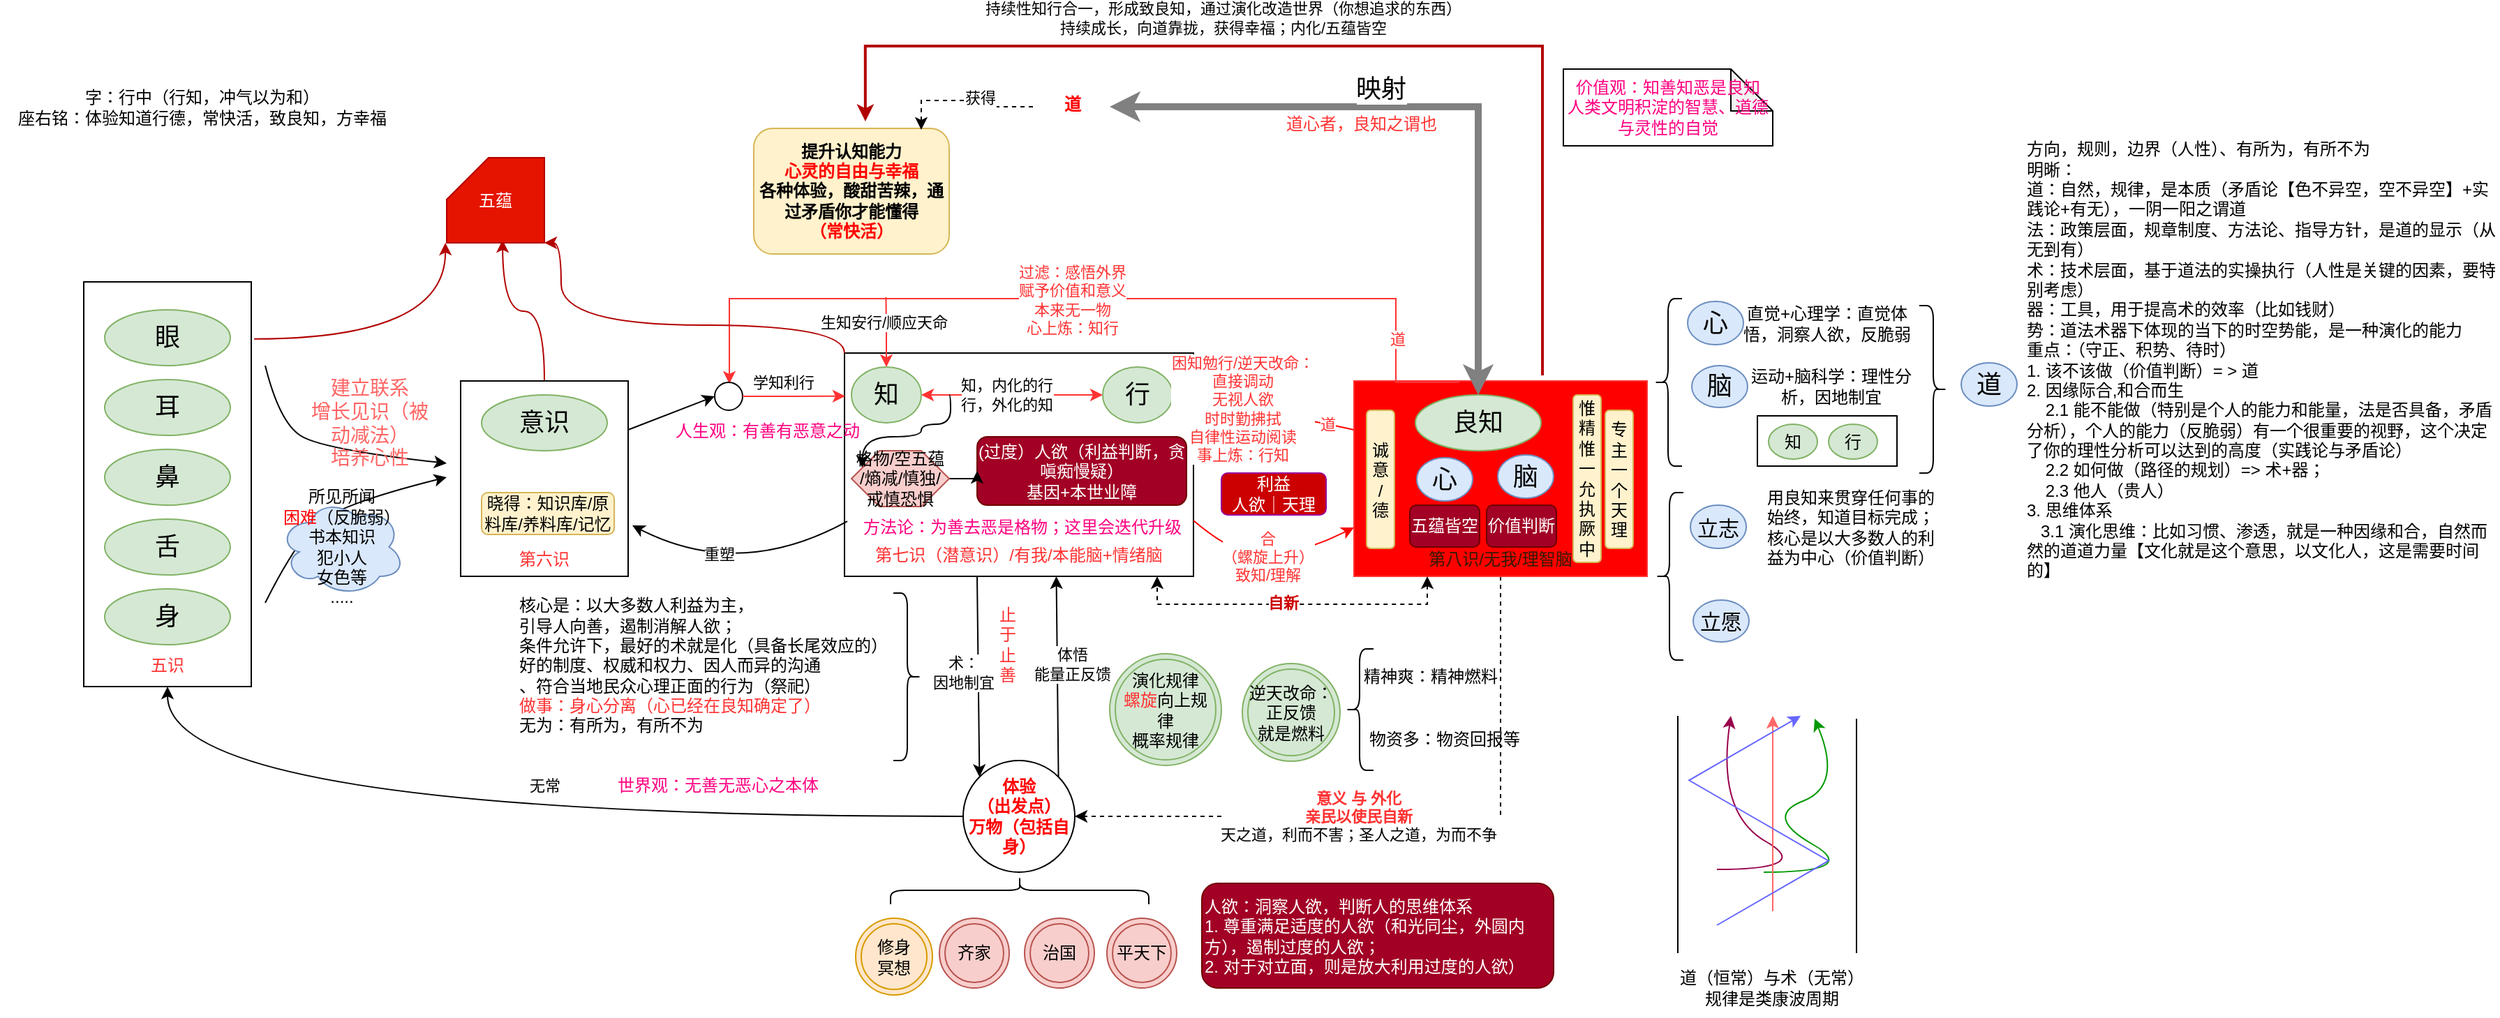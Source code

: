 <mxfile version="24.2.2" type="github" pages="2">
  <diagram name="良知" id="R6jlcNsXZqe95VVID5qR">
    <mxGraphModel dx="849" dy="1858" grid="1" gridSize="10" guides="1" tooltips="1" connect="1" arrows="1" fold="1" page="1" pageScale="1" pageWidth="827" pageHeight="1169" math="0" shadow="0">
      <root>
        <mxCell id="rlW48G9oCbKYzvNIchC9-0" />
        <mxCell id="rlW48G9oCbKYzvNIchC9-1" parent="rlW48G9oCbKYzvNIchC9-0" />
        <mxCell id="rlW48G9oCbKYzvNIchC9-2" value="&lt;font color=&quot;#ff3333&quot;&gt;&lt;br&gt;&lt;br&gt;&lt;br&gt;&lt;br&gt;&lt;br&gt;&lt;br&gt;&lt;br&gt;&lt;br&gt;&lt;br&gt;&lt;br&gt;&lt;br&gt;&lt;br&gt;&lt;br&gt;&lt;br&gt;&lt;br&gt;&lt;br&gt;&lt;br&gt;&lt;br&gt;五识&lt;/font&gt;" style="rounded=0;whiteSpace=wrap;html=1;" parent="rlW48G9oCbKYzvNIchC9-1" vertex="1">
          <mxGeometry x="120" y="159" width="120" height="290" as="geometry" />
        </mxCell>
        <mxCell id="rlW48G9oCbKYzvNIchC9-3" value="&lt;font style=&quot;font-size: 18px;&quot;&gt;眼&lt;/font&gt;" style="ellipse;whiteSpace=wrap;html=1;fillColor=#d5e8d4;strokeColor=#82b366;" parent="rlW48G9oCbKYzvNIchC9-1" vertex="1">
          <mxGeometry x="135" y="179" width="90" height="40" as="geometry" />
        </mxCell>
        <mxCell id="rlW48G9oCbKYzvNIchC9-4" value="&lt;span style=&quot;font-size: 18px;&quot;&gt;耳&lt;/span&gt;" style="ellipse;whiteSpace=wrap;html=1;fillColor=#d5e8d4;strokeColor=#82b366;" parent="rlW48G9oCbKYzvNIchC9-1" vertex="1">
          <mxGeometry x="135" y="229" width="90" height="40" as="geometry" />
        </mxCell>
        <mxCell id="rlW48G9oCbKYzvNIchC9-5" value="&lt;font style=&quot;font-size: 18px;&quot;&gt;鼻&lt;/font&gt;" style="ellipse;whiteSpace=wrap;html=1;fillColor=#d5e8d4;strokeColor=#82b366;" parent="rlW48G9oCbKYzvNIchC9-1" vertex="1">
          <mxGeometry x="135" y="279" width="90" height="40" as="geometry" />
        </mxCell>
        <mxCell id="rlW48G9oCbKYzvNIchC9-6" value="&lt;font style=&quot;font-size: 18px;&quot;&gt;舌&lt;/font&gt;" style="ellipse;whiteSpace=wrap;html=1;fillColor=#d5e8d4;strokeColor=#82b366;" parent="rlW48G9oCbKYzvNIchC9-1" vertex="1">
          <mxGeometry x="135" y="329" width="90" height="40" as="geometry" />
        </mxCell>
        <mxCell id="rlW48G9oCbKYzvNIchC9-7" value="&lt;font style=&quot;font-size: 18px;&quot;&gt;身&lt;/font&gt;" style="ellipse;whiteSpace=wrap;html=1;fillColor=#d5e8d4;strokeColor=#82b366;" parent="rlW48G9oCbKYzvNIchC9-1" vertex="1">
          <mxGeometry x="135" y="379" width="90" height="40" as="geometry" />
        </mxCell>
        <mxCell id="KJWXuxT3w3D5Mta4TJBv-11" style="rounded=0;orthogonalLoop=1;jettySize=auto;html=1;exitX=1;exitY=0.25;exitDx=0;exitDy=0;entryX=0;entryY=0.5;entryDx=0;entryDy=0;" parent="rlW48G9oCbKYzvNIchC9-1" source="rlW48G9oCbKYzvNIchC9-8" target="KJWXuxT3w3D5Mta4TJBv-8" edge="1">
          <mxGeometry relative="1" as="geometry" />
        </mxCell>
        <mxCell id="N3eRVqUCFZVXg0NM8PEO-10" style="edgeStyle=orthogonalEdgeStyle;rounded=0;orthogonalLoop=1;jettySize=auto;html=1;exitX=0.5;exitY=0;exitDx=0;exitDy=0;entryX=0;entryY=0.5;entryDx=0;entryDy=0;fillColor=#e51400;strokeColor=#B20000;curved=1;" parent="rlW48G9oCbKYzvNIchC9-1" source="rlW48G9oCbKYzvNIchC9-8" edge="1">
          <mxGeometry relative="1" as="geometry">
            <mxPoint x="420" y="129" as="targetPoint" />
          </mxGeometry>
        </mxCell>
        <mxCell id="rlW48G9oCbKYzvNIchC9-8" value="&lt;br&gt;&lt;br&gt;&lt;br&gt;&lt;br&gt;&lt;br&gt;&lt;br&gt;&lt;br&gt;&lt;br&gt;&lt;font color=&quot;#ff3333&quot;&gt;第六识&lt;/font&gt;" style="rounded=0;whiteSpace=wrap;html=1;" parent="rlW48G9oCbKYzvNIchC9-1" vertex="1">
          <mxGeometry x="390" y="230" width="120" height="140" as="geometry" />
        </mxCell>
        <mxCell id="rlW48G9oCbKYzvNIchC9-9" value="&lt;font style=&quot;font-size: 18px;&quot;&gt;意识&lt;/font&gt;" style="ellipse;whiteSpace=wrap;html=1;fillColor=#d5e8d4;strokeColor=#82b366;" parent="rlW48G9oCbKYzvNIchC9-1" vertex="1">
          <mxGeometry x="405" y="240" width="90" height="40" as="geometry" />
        </mxCell>
        <mxCell id="rlW48G9oCbKYzvNIchC9-10" value="" style="curved=1;endArrow=classic;html=1;rounded=0;" parent="rlW48G9oCbKYzvNIchC9-1" edge="1">
          <mxGeometry width="50" height="50" relative="1" as="geometry">
            <mxPoint x="250" y="219" as="sourcePoint" />
            <mxPoint x="380" y="289" as="targetPoint" />
            <Array as="points">
              <mxPoint x="260" y="259" />
              <mxPoint x="290" y="279" />
            </Array>
          </mxGeometry>
        </mxCell>
        <mxCell id="rlW48G9oCbKYzvNIchC9-11" value="" style="curved=1;endArrow=classic;html=1;rounded=0;" parent="rlW48G9oCbKYzvNIchC9-1" edge="1">
          <mxGeometry width="50" height="50" relative="1" as="geometry">
            <mxPoint x="250" y="389" as="sourcePoint" />
            <mxPoint x="380" y="299" as="targetPoint" />
            <Array as="points">
              <mxPoint x="270" y="349" />
              <mxPoint x="300" y="319" />
            </Array>
          </mxGeometry>
        </mxCell>
        <mxCell id="KJWXuxT3w3D5Mta4TJBv-6" style="rounded=0;orthogonalLoop=1;jettySize=auto;html=1;entryX=0;entryY=0;entryDx=0;entryDy=0;" parent="rlW48G9oCbKYzvNIchC9-1" target="KJWXuxT3w3D5Mta4TJBv-2" edge="1">
          <mxGeometry relative="1" as="geometry">
            <mxPoint x="760" y="370" as="sourcePoint" />
          </mxGeometry>
        </mxCell>
        <mxCell id="UOFzbdPcFjYuejqiO3a8-10" value="术：&lt;br&gt;因地制宜" style="edgeLabel;html=1;align=center;verticalAlign=middle;resizable=0;points=[];" parent="KJWXuxT3w3D5Mta4TJBv-6" vertex="1" connectable="0">
          <mxGeometry x="0.351" relative="1" as="geometry">
            <mxPoint x="-11" y="-28" as="offset" />
          </mxGeometry>
        </mxCell>
        <mxCell id="rlW48G9oCbKYzvNIchC9-13" value="&lt;br&gt;&lt;br&gt;&lt;br&gt;&lt;br&gt;&lt;br&gt;&lt;br&gt;&lt;br&gt;&lt;br&gt;&lt;br&gt;&lt;font color=&quot;#ff3333&quot;&gt;第七识（潜意识）/有我/本能脑+情绪脑&lt;/font&gt;" style="rounded=0;whiteSpace=wrap;html=1;" parent="rlW48G9oCbKYzvNIchC9-1" vertex="1">
          <mxGeometry x="665" y="210" width="250" height="160" as="geometry" />
        </mxCell>
        <mxCell id="pElc_GBahKU2lHsQ8S-i-7" value="" style="edgeStyle=orthogonalEdgeStyle;rounded=0;orthogonalLoop=1;jettySize=auto;html=1;startArrow=classic;startFill=1;strokeColor=#FF3333;" parent="rlW48G9oCbKYzvNIchC9-1" source="rlW48G9oCbKYzvNIchC9-14" target="rlW48G9oCbKYzvNIchC9-15" edge="1">
          <mxGeometry relative="1" as="geometry" />
        </mxCell>
        <mxCell id="zilvp4eejZwOfjrLu5M5-2" value="知，内化的行&lt;br&gt;行，外化的知" style="edgeLabel;html=1;align=center;verticalAlign=middle;resizable=0;points=[];" parent="pElc_GBahKU2lHsQ8S-i-7" vertex="1" connectable="0">
          <mxGeometry x="-0.135" y="1" relative="1" as="geometry">
            <mxPoint x="5" y="1" as="offset" />
          </mxGeometry>
        </mxCell>
        <mxCell id="UOFzbdPcFjYuejqiO3a8-37" style="edgeStyle=orthogonalEdgeStyle;rounded=0;orthogonalLoop=1;jettySize=auto;html=1;entryX=0;entryY=0.25;entryDx=0;entryDy=0;curved=1;" parent="rlW48G9oCbKYzvNIchC9-1" target="UOFzbdPcFjYuejqiO3a8-34" edge="1">
          <mxGeometry relative="1" as="geometry">
            <mxPoint x="740" y="240" as="sourcePoint" />
            <Array as="points">
              <mxPoint x="741" y="240" />
              <mxPoint x="741" y="261" />
              <mxPoint x="720" y="261" />
              <mxPoint x="720" y="270" />
              <mxPoint x="678" y="270" />
            </Array>
          </mxGeometry>
        </mxCell>
        <mxCell id="ormU5pgDfL7NNsPqfJVq-4" style="edgeStyle=orthogonalEdgeStyle;rounded=0;orthogonalLoop=1;jettySize=auto;html=1;exitX=0.5;exitY=0;exitDx=0;exitDy=0;startArrow=classic;startFill=1;endArrow=none;endFill=0;strokeColor=#FF3333;" parent="rlW48G9oCbKYzvNIchC9-1" source="rlW48G9oCbKYzvNIchC9-14" edge="1">
          <mxGeometry relative="1" as="geometry">
            <mxPoint x="694.714" y="170" as="targetPoint" />
          </mxGeometry>
        </mxCell>
        <mxCell id="ormU5pgDfL7NNsPqfJVq-5" value="生知安行/顺应天命" style="edgeLabel;html=1;align=center;verticalAlign=middle;resizable=0;points=[];" parent="ormU5pgDfL7NNsPqfJVq-4" vertex="1" connectable="0">
          <mxGeometry x="0.27" y="2" relative="1" as="geometry">
            <mxPoint as="offset" />
          </mxGeometry>
        </mxCell>
        <mxCell id="rlW48G9oCbKYzvNIchC9-14" value="&lt;span style=&quot;font-size: 18px;&quot;&gt;知&lt;/span&gt;" style="ellipse;whiteSpace=wrap;html=1;fillColor=#d5e8d4;strokeColor=#82b366;" parent="rlW48G9oCbKYzvNIchC9-1" vertex="1">
          <mxGeometry x="670" y="220" width="50" height="40" as="geometry" />
        </mxCell>
        <mxCell id="rlW48G9oCbKYzvNIchC9-15" value="&lt;span style=&quot;font-size: 18px;&quot;&gt;行&lt;/span&gt;" style="ellipse;whiteSpace=wrap;html=1;fillColor=#d5e8d4;strokeColor=#82b366;" parent="rlW48G9oCbKYzvNIchC9-1" vertex="1">
          <mxGeometry x="850" y="220" width="50" height="40" as="geometry" />
        </mxCell>
        <mxCell id="rlW48G9oCbKYzvNIchC9-16" value="晓得：知识库/原料库/养料库/记忆" style="rounded=1;whiteSpace=wrap;html=1;fillColor=#fff2cc;strokeColor=#d6b656;" parent="rlW48G9oCbKYzvNIchC9-1" vertex="1">
          <mxGeometry x="405" y="310" width="95" height="30" as="geometry" />
        </mxCell>
        <mxCell id="rlW48G9oCbKYzvNIchC9-19" value="" style="curved=1;endArrow=none;html=1;rounded=0;exitX=1.025;exitY=0.575;exitDx=0;exitDy=0;entryX=-0.012;entryY=0.554;entryDx=0;entryDy=0;entryPerimeter=0;exitPerimeter=0;endFill=0;startArrow=classic;startFill=1;" parent="rlW48G9oCbKYzvNIchC9-1" edge="1">
          <mxGeometry width="50" height="50" relative="1" as="geometry">
            <mxPoint x="513" y="333.5" as="sourcePoint" />
            <mxPoint x="667" y="330.56" as="targetPoint" />
            <Array as="points">
              <mxPoint x="590" y="373" />
            </Array>
          </mxGeometry>
        </mxCell>
        <mxCell id="UOFzbdPcFjYuejqiO3a8-0" value="重塑" style="edgeLabel;html=1;align=center;verticalAlign=middle;resizable=0;points=[];" parent="rlW48G9oCbKYzvNIchC9-19" vertex="1" connectable="0">
          <mxGeometry x="-0.258" y="10" relative="1" as="geometry">
            <mxPoint as="offset" />
          </mxGeometry>
        </mxCell>
        <mxCell id="UOFzbdPcFjYuejqiO3a8-4" style="edgeStyle=orthogonalEdgeStyle;rounded=0;orthogonalLoop=1;jettySize=auto;html=1;exitX=0.5;exitY=1;exitDx=0;exitDy=0;entryX=1;entryY=0.5;entryDx=0;entryDy=0;dashed=1;" parent="rlW48G9oCbKYzvNIchC9-1" source="rlW48G9oCbKYzvNIchC9-22" target="KJWXuxT3w3D5Mta4TJBv-2" edge="1">
          <mxGeometry relative="1" as="geometry" />
        </mxCell>
        <mxCell id="UOFzbdPcFjYuejqiO3a8-5" value="&lt;b&gt;&lt;font color=&quot;#ff3333&quot;&gt;意义 与 外化&lt;br&gt;亲民以使民自新&lt;br&gt;&lt;/font&gt;&lt;/b&gt;天之道，利而不害；圣人之道，为而不争&lt;b&gt;&lt;font color=&quot;#ff3333&quot;&gt;&lt;br&gt;&lt;/font&gt;&lt;/b&gt;" style="edgeLabel;html=1;align=center;verticalAlign=middle;resizable=0;points=[];" parent="UOFzbdPcFjYuejqiO3a8-4" vertex="1" connectable="0">
          <mxGeometry x="0.151" relative="1" as="geometry">
            <mxPoint as="offset" />
          </mxGeometry>
        </mxCell>
        <mxCell id="rlW48G9oCbKYzvNIchC9-22" value="&lt;font color=&quot;#331a00&quot;&gt;&lt;br&gt;&lt;br&gt;&lt;br&gt;&lt;br&gt;&lt;br&gt;&lt;br&gt;&lt;br&gt;&lt;br&gt;第八识/无我/理智脑&lt;/font&gt;" style="rounded=0;whiteSpace=wrap;html=1;strokeColor=#FF3333;fillColor=#FF0000;" parent="rlW48G9oCbKYzvNIchC9-1" vertex="1">
          <mxGeometry x="1030" y="230" width="210" height="140" as="geometry" />
        </mxCell>
        <mxCell id="pElc_GBahKU2lHsQ8S-i-1" style="edgeStyle=orthogonalEdgeStyle;rounded=0;orthogonalLoop=1;jettySize=auto;html=1;strokeColor=#FF3333;entryX=0.5;entryY=0;entryDx=0;entryDy=0;" parent="rlW48G9oCbKYzvNIchC9-1" edge="1">
          <mxGeometry relative="1" as="geometry">
            <mxPoint x="582.5" y="232" as="targetPoint" />
            <Array as="points">
              <mxPoint x="1060" y="231" />
              <mxPoint x="1060" y="171" />
              <mxPoint x="583" y="171" />
            </Array>
            <mxPoint x="1105.5" y="231" as="sourcePoint" />
          </mxGeometry>
        </mxCell>
        <mxCell id="pElc_GBahKU2lHsQ8S-i-2" value="&lt;font color=&quot;#ff3333&quot;&gt;过滤：感悟外界&lt;br&gt;赋予价值和意义&lt;br&gt;本来无一物&lt;br&gt;心上炼：知行&lt;br&gt;&lt;/font&gt;" style="edgeLabel;html=1;align=center;verticalAlign=middle;resizable=0;points=[];" parent="pElc_GBahKU2lHsQ8S-i-1" vertex="1" connectable="0">
          <mxGeometry x="0.049" y="1" relative="1" as="geometry">
            <mxPoint as="offset" />
          </mxGeometry>
        </mxCell>
        <mxCell id="UOFzbdPcFjYuejqiO3a8-28" value="&lt;font color=&quot;#ff3333&quot;&gt;道&lt;/font&gt;" style="edgeLabel;html=1;align=center;verticalAlign=middle;resizable=0;points=[];" parent="pElc_GBahKU2lHsQ8S-i-1" vertex="1" connectable="0">
          <mxGeometry x="-0.825" y="-1" relative="1" as="geometry">
            <mxPoint y="-20" as="offset" />
          </mxGeometry>
        </mxCell>
        <mxCell id="ormU5pgDfL7NNsPqfJVq-3" value="学知利行" style="edgeLabel;html=1;align=center;verticalAlign=middle;resizable=0;points=[];" parent="pElc_GBahKU2lHsQ8S-i-1" vertex="1" connectable="0">
          <mxGeometry x="0.889" y="1" relative="1" as="geometry">
            <mxPoint x="37" y="34" as="offset" />
          </mxGeometry>
        </mxCell>
        <mxCell id="rlW48G9oCbKYzvNIchC9-23" value="&lt;font style=&quot;font-size: 18px;&quot;&gt;良知&lt;br&gt;&lt;/font&gt;" style="ellipse;whiteSpace=wrap;html=1;fillColor=#d5e8d4;strokeColor=#82b366;" parent="rlW48G9oCbKYzvNIchC9-1" vertex="1">
          <mxGeometry x="1074" y="240" width="90" height="40" as="geometry" />
        </mxCell>
        <mxCell id="rlW48G9oCbKYzvNIchC9-24" value="&lt;font style=&quot;font-size: 18px;&quot;&gt;心&lt;/font&gt;" style="ellipse;whiteSpace=wrap;html=1;fillColor=#dae8fc;strokeColor=#6c8ebf;" parent="rlW48G9oCbKYzvNIchC9-1" vertex="1">
          <mxGeometry x="1075" y="285" width="40" height="31" as="geometry" />
        </mxCell>
        <mxCell id="rlW48G9oCbKYzvNIchC9-25" value="&lt;font style=&quot;font-size: 18px;&quot;&gt;脑&lt;/font&gt;" style="ellipse;whiteSpace=wrap;html=1;fillColor=#dae8fc;strokeColor=#6c8ebf;" parent="rlW48G9oCbKYzvNIchC9-1" vertex="1">
          <mxGeometry x="1133" y="283" width="40" height="31" as="geometry" />
        </mxCell>
        <mxCell id="qCYr7t20ng1QFNwS5X6b-0" value="" style="curved=1;endArrow=classic;html=1;rounded=0;entryX=1;entryY=0.5;entryDx=0;entryDy=0;exitX=0;exitY=0.25;exitDx=0;exitDy=0;fillColor=#d80073;strokeColor=#FF0000;" parent="rlW48G9oCbKYzvNIchC9-1" source="rlW48G9oCbKYzvNIchC9-22" target="rlW48G9oCbKYzvNIchC9-15" edge="1">
          <mxGeometry width="50" height="50" relative="1" as="geometry">
            <mxPoint x="1032" y="275" as="sourcePoint" />
            <mxPoint x="922" y="281.02" as="targetPoint" />
            <Array as="points">
              <mxPoint x="980" y="254" />
              <mxPoint x="950" y="254" />
            </Array>
          </mxGeometry>
        </mxCell>
        <mxCell id="pElc_GBahKU2lHsQ8S-i-3" value="&lt;font color=&quot;#ff3333&quot;&gt;困知勉行/逆天改命：&lt;br&gt;直接调动&lt;br&gt;无视人欲&lt;br&gt;时时勤拂拭&lt;br&gt;自律性运动阅读&lt;br&gt;事上炼：行知&lt;br&gt;&lt;/font&gt;" style="edgeLabel;html=1;align=center;verticalAlign=middle;resizable=0;points=[];" parent="qCYr7t20ng1QFNwS5X6b-0" vertex="1" connectable="0">
          <mxGeometry x="0.07" y="3" relative="1" as="geometry">
            <mxPoint x="-10" y="-7" as="offset" />
          </mxGeometry>
        </mxCell>
        <mxCell id="UOFzbdPcFjYuejqiO3a8-27" value="&lt;font color=&quot;#ff3333&quot;&gt;道&lt;/font&gt;" style="edgeLabel;html=1;align=center;verticalAlign=middle;resizable=0;points=[];" parent="qCYr7t20ng1QFNwS5X6b-0" vertex="1" connectable="0">
          <mxGeometry x="-0.688" y="1" relative="1" as="geometry">
            <mxPoint x="1" y="-1" as="offset" />
          </mxGeometry>
        </mxCell>
        <mxCell id="qCYr7t20ng1QFNwS5X6b-1" value="" style="curved=1;endArrow=classic;html=1;rounded=0;entryX=0;entryY=0.75;entryDx=0;entryDy=0;exitX=1;exitY=0.75;exitDx=0;exitDy=0;fillColor=#d80073;strokeColor=#FF0000;" parent="rlW48G9oCbKYzvNIchC9-1" source="rlW48G9oCbKYzvNIchC9-13" target="rlW48G9oCbKYzvNIchC9-22" edge="1">
          <mxGeometry width="50" height="50" relative="1" as="geometry">
            <mxPoint x="940" y="390" as="sourcePoint" />
            <mxPoint x="990" y="340" as="targetPoint" />
            <Array as="points">
              <mxPoint x="950" y="360" />
              <mxPoint x="1000" y="350" />
            </Array>
          </mxGeometry>
        </mxCell>
        <mxCell id="pElc_GBahKU2lHsQ8S-i-4" value="&lt;font color=&quot;#ff3333&quot;&gt;合&lt;br&gt;（螺旋上升）&lt;br&gt;致知/理解&lt;br&gt;&lt;/font&gt;" style="edgeLabel;html=1;align=center;verticalAlign=middle;resizable=0;points=[];" parent="qCYr7t20ng1QFNwS5X6b-1" vertex="1" connectable="0">
          <mxGeometry x="-0.019" y="1" relative="1" as="geometry">
            <mxPoint as="offset" />
          </mxGeometry>
        </mxCell>
        <mxCell id="pElc_GBahKU2lHsQ8S-i-0" value="(过度）人欲（利益判断，贪嗔痴慢疑）&lt;br&gt;基因+本世业障" style="rounded=1;whiteSpace=wrap;html=1;fillColor=#a20025;strokeColor=#6F0000;fontColor=#ffffff;" parent="rlW48G9oCbKYzvNIchC9-1" vertex="1">
          <mxGeometry x="760" y="270" width="150" height="49" as="geometry" />
        </mxCell>
        <mxCell id="pElc_GBahKU2lHsQ8S-i-8" value="五蕴皆空" style="rounded=1;whiteSpace=wrap;html=1;fillColor=#a20025;strokeColor=#6F0000;fontColor=#ffffff;" parent="rlW48G9oCbKYzvNIchC9-1" vertex="1">
          <mxGeometry x="1070" y="319" width="50" height="30" as="geometry" />
        </mxCell>
        <mxCell id="pElc_GBahKU2lHsQ8S-i-9" value="价值判断" style="rounded=1;whiteSpace=wrap;html=1;fillColor=#a20025;strokeColor=#6F0000;fontColor=#ffffff;" parent="rlW48G9oCbKYzvNIchC9-1" vertex="1">
          <mxGeometry x="1125" y="319" width="50" height="30" as="geometry" />
        </mxCell>
        <mxCell id="zilvp4eejZwOfjrLu5M5-0" value="所见所闻&lt;br&gt;&lt;font color=&quot;#ff0000&quot;&gt;困难&lt;/font&gt;（反脆弱）&lt;br&gt;&lt;div&gt;书本知识&lt;br&gt;犯小人&lt;/div&gt;&lt;div&gt;女色等&lt;br&gt;.....&lt;/div&gt;" style="ellipse;shape=cloud;whiteSpace=wrap;html=1;fillColor=#dae8fc;strokeColor=#6c8ebf;" parent="rlW48G9oCbKYzvNIchC9-1" vertex="1">
          <mxGeometry x="260" y="314" width="90" height="70" as="geometry" />
        </mxCell>
        <mxCell id="zilvp4eejZwOfjrLu5M5-1" value="&lt;font color=&quot;#ff6666&quot; style=&quot;font-size: 14px;&quot;&gt;建立联系&lt;br&gt;增长见识（被动减法）&lt;br&gt;培养心性&lt;br&gt;&lt;/font&gt;" style="text;html=1;strokeColor=none;fillColor=none;align=center;verticalAlign=middle;whiteSpace=wrap;rounded=0;" parent="rlW48G9oCbKYzvNIchC9-1" vertex="1">
          <mxGeometry x="280" y="245" width="90" height="30" as="geometry" />
        </mxCell>
        <mxCell id="UOFzbdPcFjYuejqiO3a8-1" style="edgeStyle=orthogonalEdgeStyle;rounded=0;orthogonalLoop=1;jettySize=auto;html=1;exitX=0;exitY=0.5;exitDx=0;exitDy=0;entryX=0.5;entryY=1;entryDx=0;entryDy=0;curved=1;" parent="rlW48G9oCbKYzvNIchC9-1" source="KJWXuxT3w3D5Mta4TJBv-2" target="rlW48G9oCbKYzvNIchC9-2" edge="1">
          <mxGeometry relative="1" as="geometry" />
        </mxCell>
        <mxCell id="UOFzbdPcFjYuejqiO3a8-2" value="无常" style="edgeLabel;html=1;align=center;verticalAlign=middle;resizable=0;points=[];" parent="UOFzbdPcFjYuejqiO3a8-1" vertex="1" connectable="0">
          <mxGeometry x="-0.456" y="2" relative="1" as="geometry">
            <mxPoint x="-120" y="-24" as="offset" />
          </mxGeometry>
        </mxCell>
        <mxCell id="KJWXuxT3w3D5Mta4TJBv-2" value="&lt;div&gt;&lt;font color=&quot;#ff0000&quot;&gt;&lt;b&gt;体验&lt;/b&gt;&lt;/font&gt;&lt;/div&gt;&lt;div&gt;&lt;font color=&quot;#ff0000&quot;&gt;&lt;b&gt;（出发点）&lt;/b&gt;&lt;/font&gt;&lt;/div&gt;&lt;div&gt;&lt;font color=&quot;#ff0000&quot;&gt;&lt;b&gt;万物（包括自身）&lt;/b&gt;&lt;/font&gt;&lt;/div&gt;" style="ellipse;whiteSpace=wrap;html=1;aspect=fixed;" parent="rlW48G9oCbKYzvNIchC9-1" vertex="1">
          <mxGeometry x="750" y="502" width="80" height="80" as="geometry" />
        </mxCell>
        <mxCell id="KJWXuxT3w3D5Mta4TJBv-5" style="rounded=0;orthogonalLoop=1;jettySize=auto;html=1;entryX=0.583;entryY=1;entryDx=0;entryDy=0;entryPerimeter=0;exitX=1;exitY=0;exitDx=0;exitDy=0;" parent="rlW48G9oCbKYzvNIchC9-1" source="KJWXuxT3w3D5Mta4TJBv-2" edge="1">
          <mxGeometry relative="1" as="geometry">
            <mxPoint x="817" y="500" as="sourcePoint" />
            <mxPoint x="816.75" y="370" as="targetPoint" />
          </mxGeometry>
        </mxCell>
        <mxCell id="UOFzbdPcFjYuejqiO3a8-11" value="体悟&lt;div&gt;能量正反馈&lt;/div&gt;" style="edgeLabel;html=1;align=center;verticalAlign=middle;resizable=0;points=[];" parent="KJWXuxT3w3D5Mta4TJBv-5" vertex="1" connectable="0">
          <mxGeometry x="0.089" relative="1" as="geometry">
            <mxPoint x="10" y="-2" as="offset" />
          </mxGeometry>
        </mxCell>
        <mxCell id="KJWXuxT3w3D5Mta4TJBv-8" value="" style="ellipse;whiteSpace=wrap;html=1;aspect=fixed;" parent="rlW48G9oCbKYzvNIchC9-1" vertex="1">
          <mxGeometry x="572" y="231" width="20" height="20" as="geometry" />
        </mxCell>
        <mxCell id="KJWXuxT3w3D5Mta4TJBv-12" style="edgeStyle=orthogonalEdgeStyle;rounded=0;orthogonalLoop=1;jettySize=auto;html=1;entryX=0.002;entryY=0.193;entryDx=0;entryDy=0;entryPerimeter=0;strokeColor=#FF3333;" parent="rlW48G9oCbKYzvNIchC9-1" source="KJWXuxT3w3D5Mta4TJBv-8" target="rlW48G9oCbKYzvNIchC9-13" edge="1">
          <mxGeometry relative="1" as="geometry" />
        </mxCell>
        <mxCell id="UOFzbdPcFjYuejqiO3a8-3" value="&lt;font color=&quot;#ff3333&quot;&gt;止&lt;br&gt;于&lt;br&gt;止&lt;br&gt;善&lt;/font&gt;" style="text;html=1;strokeColor=none;fillColor=none;align=center;verticalAlign=middle;whiteSpace=wrap;rounded=0;" parent="rlW48G9oCbKYzvNIchC9-1" vertex="1">
          <mxGeometry x="772" y="389" width="20" height="60" as="geometry" />
        </mxCell>
        <mxCell id="UOFzbdPcFjYuejqiO3a8-6" value="&lt;b&gt;提升认知能力&lt;br&gt;&lt;font color=&quot;#ff0000&quot;&gt;心灵的自由与幸福&lt;/font&gt;&lt;br&gt;各种体验，酸甜苦辣，通过矛盾你才能懂得&lt;br&gt;&lt;font color=&quot;#ff0000&quot;&gt;（常快活）&lt;/font&gt;&lt;/b&gt;" style="rounded=1;whiteSpace=wrap;html=1;fillColor=#fff2cc;strokeColor=#d6b656;" parent="rlW48G9oCbKYzvNIchC9-1" vertex="1">
          <mxGeometry x="600" y="49" width="140" height="90" as="geometry" />
        </mxCell>
        <mxCell id="UOFzbdPcFjYuejqiO3a8-7" value="专主一个天理" style="rounded=1;whiteSpace=wrap;html=1;fillColor=#fff2cc;strokeColor=#d6b656;" parent="rlW48G9oCbKYzvNIchC9-1" vertex="1">
          <mxGeometry x="1210" y="251" width="20" height="99" as="geometry" />
        </mxCell>
        <mxCell id="UOFzbdPcFjYuejqiO3a8-16" value="" style="shape=curlyBracket;whiteSpace=wrap;html=1;rounded=1;labelPosition=left;verticalLabelPosition=middle;align=right;verticalAlign=middle;" parent="rlW48G9oCbKYzvNIchC9-1" vertex="1">
          <mxGeometry x="1245" y="171" width="20" height="120" as="geometry" />
        </mxCell>
        <mxCell id="UOFzbdPcFjYuejqiO3a8-21" value="直觉+心理学：直觉体悟，洞察人欲，反脆弱" style="text;html=1;strokeColor=none;fillColor=none;align=center;verticalAlign=middle;whiteSpace=wrap;rounded=0;" parent="rlW48G9oCbKYzvNIchC9-1" vertex="1">
          <mxGeometry x="1299" y="174" width="140" height="30" as="geometry" />
        </mxCell>
        <mxCell id="UOFzbdPcFjYuejqiO3a8-22" value="&lt;font style=&quot;font-size: 18px;&quot;&gt;心&lt;/font&gt;" style="ellipse;whiteSpace=wrap;html=1;fillColor=#dae8fc;strokeColor=#6c8ebf;" parent="rlW48G9oCbKYzvNIchC9-1" vertex="1">
          <mxGeometry x="1269" y="173" width="40" height="31" as="geometry" />
        </mxCell>
        <mxCell id="UOFzbdPcFjYuejqiO3a8-23" value="&lt;font style=&quot;font-size: 18px;&quot;&gt;脑&lt;/font&gt;" style="ellipse;whiteSpace=wrap;html=1;fillColor=#dae8fc;strokeColor=#6c8ebf;" parent="rlW48G9oCbKYzvNIchC9-1" vertex="1">
          <mxGeometry x="1272" y="219" width="40" height="30" as="geometry" />
        </mxCell>
        <mxCell id="UOFzbdPcFjYuejqiO3a8-24" value="运动+脑科学：理性分析，因地制宜" style="text;html=1;strokeColor=none;fillColor=none;align=center;verticalAlign=middle;whiteSpace=wrap;rounded=0;" parent="rlW48G9oCbKYzvNIchC9-1" vertex="1">
          <mxGeometry x="1312" y="219" width="120" height="30" as="geometry" />
        </mxCell>
        <mxCell id="UOFzbdPcFjYuejqiO3a8-25" value="" style="shape=curlyBracket;whiteSpace=wrap;html=1;rounded=1;flipH=1;labelPosition=right;verticalLabelPosition=middle;align=left;verticalAlign=middle;" parent="rlW48G9oCbKYzvNIchC9-1" vertex="1">
          <mxGeometry x="1435" y="176" width="20" height="120" as="geometry" />
        </mxCell>
        <mxCell id="UOFzbdPcFjYuejqiO3a8-26" value="&lt;font style=&quot;font-size: 18px;&quot;&gt;道&lt;/font&gt;" style="ellipse;whiteSpace=wrap;html=1;fillColor=#dae8fc;strokeColor=#6c8ebf;" parent="rlW48G9oCbKYzvNIchC9-1" vertex="1">
          <mxGeometry x="1465" y="217" width="40" height="31" as="geometry" />
        </mxCell>
        <mxCell id="UOFzbdPcFjYuejqiO3a8-29" value="" style="shape=curlyBracket;whiteSpace=wrap;html=1;rounded=1;labelPosition=left;verticalLabelPosition=middle;align=right;verticalAlign=middle;" parent="rlW48G9oCbKYzvNIchC9-1" vertex="1">
          <mxGeometry x="1246" y="310" width="20" height="120" as="geometry" />
        </mxCell>
        <mxCell id="UOFzbdPcFjYuejqiO3a8-30" value="&lt;font style=&quot;font-size: 15px;&quot;&gt;立志&lt;/font&gt;" style="ellipse;whiteSpace=wrap;html=1;fillColor=#dae8fc;strokeColor=#6c8ebf;" parent="rlW48G9oCbKYzvNIchC9-1" vertex="1">
          <mxGeometry x="1271" y="319" width="40" height="31" as="geometry" />
        </mxCell>
        <mxCell id="UOFzbdPcFjYuejqiO3a8-31" value="&lt;font style=&quot;font-size: 15px;&quot;&gt;立愿&lt;/font&gt;" style="ellipse;whiteSpace=wrap;html=1;fillColor=#dae8fc;strokeColor=#6c8ebf;" parent="rlW48G9oCbKYzvNIchC9-1" vertex="1">
          <mxGeometry x="1273" y="387" width="40" height="30" as="geometry" />
        </mxCell>
        <mxCell id="UOFzbdPcFjYuejqiO3a8-32" value="用良知来贯穿任何事的始终，知道目标完成；核心是以大多数人的利益为中心（价值判断）" style="text;html=1;strokeColor=none;fillColor=none;align=left;verticalAlign=middle;whiteSpace=wrap;rounded=0;" parent="rlW48G9oCbKYzvNIchC9-1" vertex="1">
          <mxGeometry x="1323.5" y="320" width="126.5" height="30" as="geometry" />
        </mxCell>
        <mxCell id="UOFzbdPcFjYuejqiO3a8-38" value="" style="edgeStyle=orthogonalEdgeStyle;rounded=0;orthogonalLoop=1;jettySize=auto;html=1;" parent="rlW48G9oCbKYzvNIchC9-1" source="UOFzbdPcFjYuejqiO3a8-34" target="pElc_GBahKU2lHsQ8S-i-0" edge="1">
          <mxGeometry relative="1" as="geometry" />
        </mxCell>
        <mxCell id="UOFzbdPcFjYuejqiO3a8-34" value="格物/空五蕴&lt;br&gt;/熵减/慎独/&lt;br&gt;戒慎恐惧" style="shape=hexagon;perimeter=hexagonPerimeter2;whiteSpace=wrap;html=1;fixedSize=1;fillColor=#f8cecc;strokeColor=#b85450;" parent="rlW48G9oCbKYzvNIchC9-1" vertex="1">
          <mxGeometry x="670" y="280" width="70" height="40" as="geometry" />
        </mxCell>
        <mxCell id="UOFzbdPcFjYuejqiO3a8-40" value="" style="shape=curlyBracket;whiteSpace=wrap;html=1;rounded=1;labelPosition=left;verticalLabelPosition=middle;align=right;verticalAlign=middle;rotation=90;" parent="rlW48G9oCbKYzvNIchC9-1" vertex="1">
          <mxGeometry x="780.5" y="502.5" width="20" height="185" as="geometry" />
        </mxCell>
        <mxCell id="UOFzbdPcFjYuejqiO3a8-41" value="修身&lt;br&gt;冥想" style="ellipse;shape=doubleEllipse;whiteSpace=wrap;html=1;aspect=fixed;fillColor=#ffe6cc;strokeColor=#d79b00;" parent="rlW48G9oCbKYzvNIchC9-1" vertex="1">
          <mxGeometry x="673" y="615" width="55" height="55" as="geometry" />
        </mxCell>
        <mxCell id="UOFzbdPcFjYuejqiO3a8-44" value="平天下" style="ellipse;shape=doubleEllipse;whiteSpace=wrap;html=1;aspect=fixed;fillColor=#f8cecc;strokeColor=#b85450;" parent="rlW48G9oCbKYzvNIchC9-1" vertex="1">
          <mxGeometry x="853" y="615" width="50" height="50" as="geometry" />
        </mxCell>
        <mxCell id="UOFzbdPcFjYuejqiO3a8-45" value="治国" style="ellipse;shape=doubleEllipse;whiteSpace=wrap;html=1;aspect=fixed;fillColor=#f8cecc;strokeColor=#b85450;" parent="rlW48G9oCbKYzvNIchC9-1" vertex="1">
          <mxGeometry x="794" y="615" width="50" height="50" as="geometry" />
        </mxCell>
        <mxCell id="UOFzbdPcFjYuejqiO3a8-46" value="齐家" style="ellipse;shape=doubleEllipse;whiteSpace=wrap;html=1;aspect=fixed;fillColor=#f8cecc;strokeColor=#b85450;" parent="rlW48G9oCbKYzvNIchC9-1" vertex="1">
          <mxGeometry x="733" y="615" width="50" height="50" as="geometry" />
        </mxCell>
        <mxCell id="98577THDPVKNO9du4VlZ-0" value="价值观：知善知恶是良知&lt;br&gt;人类文明积淀的智慧、道德与灵性的自觉" style="shape=note;whiteSpace=wrap;html=1;backgroundOutline=1;darkOpacity=0.05;fontColor=#FF0080;" parent="rlW48G9oCbKYzvNIchC9-1" vertex="1">
          <mxGeometry x="1180" y="6.5" width="150" height="55" as="geometry" />
        </mxCell>
        <mxCell id="98577THDPVKNO9du4VlZ-2" value="" style="shape=curlyBracket;whiteSpace=wrap;html=1;rounded=1;flipH=1;labelPosition=right;verticalLabelPosition=middle;align=left;verticalAlign=middle;" parent="rlW48G9oCbKYzvNIchC9-1" vertex="1">
          <mxGeometry x="700" y="382" width="20" height="120" as="geometry" />
        </mxCell>
        <mxCell id="98577THDPVKNO9du4VlZ-4" value="核心是：以大多数人利益为主，&lt;br&gt;引导人向善，遏制消解人欲；&lt;br&gt;条件允许下，最好的术就是化（具备长尾效应的）&lt;br&gt;好的制度、权威和权力、因人而异的沟通&lt;br&gt;、符合当地民众心理正面的行为（祭祀）&lt;br&gt;&lt;font color=&quot;#ff3333&quot;&gt;做事：身心分离（心已经在良知确定了）&lt;br&gt;&lt;/font&gt;无为：有所为，有所不为&lt;font color=&quot;#ff3333&quot;&gt;&lt;br&gt;&lt;/font&gt;" style="text;html=1;align=left;verticalAlign=middle;resizable=0;points=[];autosize=1;strokeColor=none;fillColor=none;" parent="rlW48G9oCbKYzvNIchC9-1" vertex="1">
          <mxGeometry x="430" y="379" width="290" height="110" as="geometry" />
        </mxCell>
        <mxCell id="98577THDPVKNO9du4VlZ-6" value="方法论：为善去恶是格物；这里会迭代升级" style="text;html=1;align=center;verticalAlign=middle;whiteSpace=wrap;rounded=0;fontColor=#FF0080;" parent="rlW48G9oCbKYzvNIchC9-1" vertex="1">
          <mxGeometry x="665" y="320" width="255" height="30" as="geometry" />
        </mxCell>
        <mxCell id="98577THDPVKNO9du4VlZ-7" value="人生观：有善有恶意之动" style="text;html=1;align=center;verticalAlign=middle;whiteSpace=wrap;rounded=0;fontColor=#FF0080;" parent="rlW48G9oCbKYzvNIchC9-1" vertex="1">
          <mxGeometry x="540" y="251" width="140" height="30" as="geometry" />
        </mxCell>
        <mxCell id="98577THDPVKNO9du4VlZ-9" value="世界观：无善无恶心之本体" style="text;html=1;align=center;verticalAlign=middle;whiteSpace=wrap;rounded=0;fontColor=#FF0080;" parent="rlW48G9oCbKYzvNIchC9-1" vertex="1">
          <mxGeometry x="497" y="505" width="155" height="30" as="geometry" />
        </mxCell>
        <mxCell id="98577THDPVKNO9du4VlZ-10" value="人欲：洞察人欲，判断人的思维体系&lt;br&gt;1. 尊重满足适度的人欲（和光同尘，外圆内方），遏制过度的人欲；&lt;br&gt;2. 对于对立面，则是放大利用过度的人欲）" style="rounded=1;whiteSpace=wrap;html=1;fillColor=#a20025;strokeColor=#6F0000;fontColor=#ffffff;align=left;" parent="rlW48G9oCbKYzvNIchC9-1" vertex="1">
          <mxGeometry x="921" y="590" width="252" height="75" as="geometry" />
        </mxCell>
        <mxCell id="98577THDPVKNO9du4VlZ-11" value="方向，规则，边界（人性）、有所为，有所不为&lt;br&gt;明晰：&lt;br&gt;道：自然，规律，是本质（矛盾论【色不异空，空不异空】+实践论+有无），一阴一阳之谓道&lt;br&gt;法：政策层面，规章制度、方法论、指导方针，是道的显示（从无到有）&lt;br&gt;术：技术层面，基于道法的实操执行（人性是关键的因素，要特别考虑）&lt;br&gt;器：工具，用于提高术的效率（比如钱财）&lt;br&gt;势：道法术器下体现的当下的时空势能，是一种演化的能力&lt;br&gt;重点：（守正、积势、待时）&lt;br&gt;1. 该不该做（价值判断）= &amp;gt; 道&lt;br&gt;2.&amp;nbsp;因缘际合,和合而生&lt;br&gt;&lt;span style=&quot;&quot;&gt;&lt;span style=&quot;&quot;&gt;&amp;nbsp;&amp;nbsp;&amp;nbsp;&amp;nbsp;&lt;/span&gt;&lt;/span&gt;2.1 能不能做（特别是个人的能力和能量，法是否具备，矛盾分析），个人的能力（反脆弱）有一个很重要的视野，这个决定了你的理性分析可以达到的高度（实践论与矛盾论）&lt;br&gt;&lt;span style=&quot;&quot;&gt;&lt;span style=&quot;&quot;&gt;&amp;nbsp;&amp;nbsp;&amp;nbsp;&amp;nbsp;&lt;/span&gt;&lt;/span&gt;2.2&amp;nbsp;如何做（路径的规划）=&amp;gt; 术+器；&lt;br&gt;&amp;nbsp; &amp;nbsp; 2.3 他人（贵人）&lt;br&gt;3. 思维体系&lt;br&gt;&amp;nbsp; &amp;nbsp;3.1 演化思维：比如习惯、渗透，就是一种因缘和合，自然而然的道道力量【文化就是这个意思，以文化人，这是需要时间的】" style="text;html=1;strokeColor=none;fillColor=none;align=left;verticalAlign=middle;whiteSpace=wrap;rounded=0;" parent="rlW48G9oCbKYzvNIchC9-1" vertex="1">
          <mxGeometry x="1510" y="190" width="340" height="50" as="geometry" />
        </mxCell>
        <mxCell id="98577THDPVKNO9du4VlZ-14" value="诚意&lt;br&gt;/&lt;br&gt;德" style="rounded=1;whiteSpace=wrap;html=1;fillColor=#fff2cc;strokeColor=#d6b656;" parent="rlW48G9oCbKYzvNIchC9-1" vertex="1">
          <mxGeometry x="1039" y="251" width="20" height="99" as="geometry" />
        </mxCell>
        <mxCell id="98577THDPVKNO9du4VlZ-20" value="" style="group" parent="rlW48G9oCbKYzvNIchC9-1" vertex="1" connectable="0">
          <mxGeometry x="1319" y="255" width="100" height="36" as="geometry" />
        </mxCell>
        <mxCell id="98577THDPVKNO9du4VlZ-17" value="" style="rounded=0;whiteSpace=wrap;html=1;" parent="98577THDPVKNO9du4VlZ-20" vertex="1">
          <mxGeometry width="100" height="36" as="geometry" />
        </mxCell>
        <mxCell id="98577THDPVKNO9du4VlZ-18" value="知" style="ellipse;whiteSpace=wrap;html=1;fillColor=#d5e8d4;strokeColor=#82b366;movable=0;resizable=0;rotatable=0;deletable=0;editable=0;locked=1;connectable=0;" parent="98577THDPVKNO9du4VlZ-20" vertex="1">
          <mxGeometry x="8" y="6" width="35" height="25" as="geometry" />
        </mxCell>
        <mxCell id="98577THDPVKNO9du4VlZ-19" value="行" style="ellipse;whiteSpace=wrap;html=1;fillColor=#d5e8d4;strokeColor=#82b366;movable=0;resizable=0;rotatable=0;deletable=0;editable=0;locked=1;connectable=0;" parent="98577THDPVKNO9du4VlZ-20" vertex="1">
          <mxGeometry x="51" y="6" width="35" height="25" as="geometry" />
        </mxCell>
        <mxCell id="98577THDPVKNO9du4VlZ-30" value="" style="endArrow=none;html=1;rounded=0;endFill=0;" parent="rlW48G9oCbKYzvNIchC9-1" edge="1">
          <mxGeometry width="50" height="50" relative="1" as="geometry">
            <mxPoint x="1262" y="640" as="sourcePoint" />
            <mxPoint x="1262" y="470" as="targetPoint" />
          </mxGeometry>
        </mxCell>
        <mxCell id="98577THDPVKNO9du4VlZ-31" value="" style="endArrow=none;html=1;rounded=0;endFill=0;" parent="rlW48G9oCbKYzvNIchC9-1" edge="1">
          <mxGeometry width="50" height="50" relative="1" as="geometry">
            <mxPoint x="1390" y="640" as="sourcePoint" />
            <mxPoint x="1390" y="472" as="targetPoint" />
          </mxGeometry>
        </mxCell>
        <mxCell id="98577THDPVKNO9du4VlZ-32" value="" style="curved=1;endArrow=classic;html=1;rounded=0;strokeColor=#99004D;" parent="rlW48G9oCbKYzvNIchC9-1" edge="1">
          <mxGeometry width="50" height="50" relative="1" as="geometry">
            <mxPoint x="1290" y="580" as="sourcePoint" />
            <mxPoint x="1300" y="470" as="targetPoint" />
            <Array as="points">
              <mxPoint x="1360" y="580" />
              <mxPoint x="1290" y="540" />
            </Array>
          </mxGeometry>
        </mxCell>
        <mxCell id="98577THDPVKNO9du4VlZ-33" value="" style="curved=1;endArrow=classic;html=1;rounded=0;strokeColor=#009900;" parent="rlW48G9oCbKYzvNIchC9-1" edge="1">
          <mxGeometry width="50" height="50" relative="1" as="geometry">
            <mxPoint x="1323.5" y="582" as="sourcePoint" />
            <mxPoint x="1360" y="472" as="targetPoint" />
            <Array as="points">
              <mxPoint x="1393.5" y="582" />
              <mxPoint x="1323.5" y="542" />
              <mxPoint x="1380" y="520" />
            </Array>
          </mxGeometry>
        </mxCell>
        <mxCell id="98577THDPVKNO9du4VlZ-34" value="" style="endArrow=classic;html=1;rounded=0;strokeColor=#FF6666;" parent="rlW48G9oCbKYzvNIchC9-1" edge="1">
          <mxGeometry width="50" height="50" relative="1" as="geometry">
            <mxPoint x="1330" y="610" as="sourcePoint" />
            <mxPoint x="1330" y="470" as="targetPoint" />
          </mxGeometry>
        </mxCell>
        <mxCell id="98577THDPVKNO9du4VlZ-35" value="" style="endArrow=classic;html=1;rounded=0;edgeStyle=isometricEdgeStyle;strokeColor=#6666FF;" parent="rlW48G9oCbKYzvNIchC9-1" edge="1">
          <mxGeometry width="50" height="50" relative="1" as="geometry">
            <mxPoint x="1290" y="620" as="sourcePoint" />
            <mxPoint x="1350" y="470" as="targetPoint" />
          </mxGeometry>
        </mxCell>
        <mxCell id="98577THDPVKNO9du4VlZ-39" value="" style="group" parent="rlW48G9oCbKYzvNIchC9-1" vertex="1" connectable="0">
          <mxGeometry x="800" y="6" width="55" height="55" as="geometry" />
        </mxCell>
        <mxCell id="98577THDPVKNO9du4VlZ-37" value="" style="shape=image;verticalLabelPosition=bottom;labelBackgroundColor=default;verticalAlign=top;aspect=fixed;imageAspect=0;image=https://th.bing.com/th?id=OSK.fW2SNzxqSvMvdblktuMvtI8l7RLPhzvptcuZE-pPOCw&amp;w=80&amp;h=80&amp;c=7&amp;rs=1&amp;qlt=80&amp;o=6&amp;dpr=2&amp;pid=SANGAM;" parent="98577THDPVKNO9du4VlZ-39" vertex="1">
          <mxGeometry width="55" height="55" as="geometry" />
        </mxCell>
        <mxCell id="98577THDPVKNO9du4VlZ-38" value="&lt;b style=&quot;border-color: var(--border-color); font-size: 12px; background-color: rgb(251, 251, 251);&quot;&gt;&lt;font style=&quot;border-color: var(--border-color);&quot; color=&quot;#ff0000&quot;&gt;道&lt;br style=&quot;border-color: var(--border-color);&quot;&gt;&lt;/font&gt;&lt;/b&gt;" style="edgeLabel;html=1;align=center;verticalAlign=middle;resizable=0;points=[];" parent="98577THDPVKNO9du4VlZ-39" vertex="1" connectable="0">
          <mxGeometry x="39" y="34" as="geometry">
            <mxPoint x="-11" y="-8" as="offset" />
          </mxGeometry>
        </mxCell>
        <mxCell id="98577THDPVKNO9du4VlZ-40" style="edgeStyle=orthogonalEdgeStyle;rounded=0;orthogonalLoop=1;jettySize=auto;html=1;exitX=1;exitY=0.5;exitDx=0;exitDy=0;entryX=0.5;entryY=0;entryDx=0;entryDy=0;startArrow=classic;startFill=1;strokeColor=#808080;strokeWidth=5;" parent="rlW48G9oCbKYzvNIchC9-1" source="98577THDPVKNO9du4VlZ-37" target="rlW48G9oCbKYzvNIchC9-23" edge="1">
          <mxGeometry relative="1" as="geometry" />
        </mxCell>
        <mxCell id="98577THDPVKNO9du4VlZ-41" value="&lt;font style=&quot;font-size: 18px;&quot;&gt;映射&lt;/font&gt;" style="edgeLabel;html=1;align=center;verticalAlign=middle;resizable=0;points=[];" parent="98577THDPVKNO9du4VlZ-40" vertex="1" connectable="0">
          <mxGeometry x="-0.163" relative="1" as="geometry">
            <mxPoint x="-3" y="-13" as="offset" />
          </mxGeometry>
        </mxCell>
        <mxCell id="98577THDPVKNO9du4VlZ-44" value="道（恒常）与术（无常）&lt;div&gt;规律是类康波周期&lt;/div&gt;" style="text;html=1;align=center;verticalAlign=middle;resizable=0;points=[];autosize=1;strokeColor=none;fillColor=none;" parent="rlW48G9oCbKYzvNIchC9-1" vertex="1">
          <mxGeometry x="1249" y="645" width="160" height="40" as="geometry" />
        </mxCell>
        <mxCell id="98577THDPVKNO9du4VlZ-45" value="&lt;font color=&quot;#ff3333&quot;&gt;道心者，良知之谓也&lt;/font&gt;" style="text;html=1;align=center;verticalAlign=middle;resizable=0;points=[];autosize=1;strokeColor=none;fillColor=none;" parent="rlW48G9oCbKYzvNIchC9-1" vertex="1">
          <mxGeometry x="970" y="31" width="130" height="30" as="geometry" />
        </mxCell>
        <mxCell id="ormU5pgDfL7NNsPqfJVq-2" value="惟&lt;br&gt;精&lt;br&gt;惟&lt;br&gt;一&lt;br&gt;允&lt;br&gt;执&lt;br&gt;厥&lt;br&gt;中" style="rounded=1;whiteSpace=wrap;html=1;fillColor=#fff2cc;strokeColor=#d6b656;" parent="rlW48G9oCbKYzvNIchC9-1" vertex="1">
          <mxGeometry x="1187" y="240" width="20" height="120" as="geometry" />
        </mxCell>
        <mxCell id="hkSOjnU8aRcCMiVhOd9Y-2" style="edgeStyle=orthogonalEdgeStyle;rounded=0;orthogonalLoop=1;jettySize=auto;html=1;exitX=0.25;exitY=1;exitDx=0;exitDy=0;entryX=0.896;entryY=1;entryDx=0;entryDy=0;entryPerimeter=0;startArrow=classic;startFill=1;dashed=1;" parent="rlW48G9oCbKYzvNIchC9-1" source="rlW48G9oCbKYzvNIchC9-22" target="rlW48G9oCbKYzvNIchC9-13" edge="1">
          <mxGeometry relative="1" as="geometry" />
        </mxCell>
        <mxCell id="hkSOjnU8aRcCMiVhOd9Y-3" value="&lt;b&gt;&lt;font color=&quot;#cc0000&quot;&gt;自新&lt;/font&gt;&lt;/b&gt;" style="edgeLabel;html=1;align=center;verticalAlign=middle;resizable=0;points=[];" parent="hkSOjnU8aRcCMiVhOd9Y-2" vertex="1" connectable="0">
          <mxGeometry x="0.066" y="-1" relative="1" as="geometry">
            <mxPoint x="1" as="offset" />
          </mxGeometry>
        </mxCell>
        <mxCell id="D2DQriMbIP5EVDOlBYaw-1" value="演化规律&lt;br&gt;&lt;font color=&quot;#ff3333&quot;&gt;螺旋&lt;/font&gt;向上规律&lt;div&gt;概率规律&lt;/div&gt;" style="ellipse;shape=doubleEllipse;whiteSpace=wrap;html=1;aspect=fixed;fillColor=#d5e8d4;strokeColor=#82b366;" parent="rlW48G9oCbKYzvNIchC9-1" vertex="1">
          <mxGeometry x="855" y="425.5" width="80" height="80" as="geometry" />
        </mxCell>
        <mxCell id="-AZS-7e0XjfJzMxS2Uj5-0" value="字：行中（行知，冲气以为和）&lt;div&gt;座右铭：体验&lt;span style=&quot;background-color: initial;&quot;&gt;知道行德，常快活，致良知，方幸福&lt;/span&gt;&lt;/div&gt;&lt;span class=&quot;lark-record-clipboard&quot; data-lark-record-format=&quot;docx/text&quot; data-lark-record-data=&quot;{&amp;quot;rootId&amp;quot;:&amp;quot;UpcIddwsAorptrxAgHicc0wKnCb&amp;quot;,&amp;quot;text&amp;quot;:{&amp;quot;initialAttributedTexts&amp;quot;:{&amp;quot;text&amp;quot;:{&amp;quot;0&amp;quot;:&amp;quot;知道行德，常快活，致良知，方幸福&amp;quot;},&amp;quot;attribs&amp;quot;:{&amp;quot;0&amp;quot;:&amp;quot;*0+g&amp;quot;}},&amp;quot;apool&amp;quot;:{&amp;quot;numToAttrib&amp;quot;:{&amp;quot;0&amp;quot;:[&amp;quot;author&amp;quot;,&amp;quot;7268284827844050947&amp;quot;]},&amp;quot;nextNum&amp;quot;:1}},&amp;quot;type&amp;quot;:&amp;quot;text&amp;quot;,&amp;quot;referenceRecordMap&amp;quot;:{},&amp;quot;extra&amp;quot;:{&amp;quot;channel&amp;quot;:&amp;quot;saas&amp;quot;,&amp;quot;mention_page_title&amp;quot;:{},&amp;quot;external_mention_url&amp;quot;:{}},&amp;quot;isKeepQuoteContainer&amp;quot;:false,&amp;quot;isFromCode&amp;quot;:false,&amp;quot;selection&amp;quot;:[{&amp;quot;id&amp;quot;:6,&amp;quot;type&amp;quot;:&amp;quot;text&amp;quot;,&amp;quot;selection&amp;quot;:{&amp;quot;start&amp;quot;:5,&amp;quot;end&amp;quot;:21},&amp;quot;recordId&amp;quot;:&amp;quot;doxcn4v1E7FIwVHDkKUdbIU8xlf&amp;quot;}],&amp;quot;payloadMap&amp;quot;:{},&amp;quot;isCut&amp;quot;:false}&quot;&gt;&lt;/span&gt;" style="text;html=1;align=center;verticalAlign=middle;whiteSpace=wrap;rounded=0;" parent="rlW48G9oCbKYzvNIchC9-1" vertex="1">
          <mxGeometry x="60" y="19" width="290" height="30" as="geometry" />
        </mxCell>
        <mxCell id="N3eRVqUCFZVXg0NM8PEO-1" value="" style="edgeStyle=orthogonalEdgeStyle;rounded=0;orthogonalLoop=1;jettySize=auto;html=1;startArrow=openThin;startFill=0;endArrow=openThin;endFill=0;strokeColor=none;" parent="rlW48G9oCbKYzvNIchC9-1" edge="1">
          <mxGeometry relative="1" as="geometry">
            <mxPoint x="730" y="33.3" as="sourcePoint" />
            <mxPoint x="740" y="40" as="targetPoint" />
          </mxGeometry>
        </mxCell>
        <mxCell id="N3eRVqUCFZVXg0NM8PEO-3" style="edgeStyle=orthogonalEdgeStyle;rounded=0;orthogonalLoop=1;jettySize=auto;html=1;exitX=0;exitY=0.5;exitDx=0;exitDy=0;entryX=0.857;entryY=0.011;entryDx=0;entryDy=0;dashed=1;entryPerimeter=0;" parent="rlW48G9oCbKYzvNIchC9-1" source="98577THDPVKNO9du4VlZ-37" target="UOFzbdPcFjYuejqiO3a8-6" edge="1">
          <mxGeometry relative="1" as="geometry">
            <mxPoint x="730" y="33.25" as="targetPoint" />
          </mxGeometry>
        </mxCell>
        <mxCell id="N3eRVqUCFZVXg0NM8PEO-4" value="获得" style="edgeLabel;html=1;align=center;verticalAlign=middle;resizable=0;points=[];" parent="N3eRVqUCFZVXg0NM8PEO-3" vertex="1" connectable="0">
          <mxGeometry x="-0.174" y="2" relative="1" as="geometry">
            <mxPoint x="1" y="-4" as="offset" />
          </mxGeometry>
        </mxCell>
        <mxCell id="N3eRVqUCFZVXg0NM8PEO-5" style="edgeStyle=orthogonalEdgeStyle;rounded=0;orthogonalLoop=1;jettySize=auto;html=1;entryX=0.643;entryY=-0.029;entryDx=0;entryDy=0;entryPerimeter=0;startArrow=classic;startFill=1;endArrow=none;endFill=0;fillColor=#e51400;strokeColor=#B20000;strokeWidth=2;exitX=0.571;exitY=-0.056;exitDx=0;exitDy=0;exitPerimeter=0;" parent="rlW48G9oCbKYzvNIchC9-1" source="UOFzbdPcFjYuejqiO3a8-6" target="rlW48G9oCbKYzvNIchC9-22" edge="1">
          <mxGeometry relative="1" as="geometry">
            <mxPoint x="680" y="13.5" as="sourcePoint" />
            <Array as="points">
              <mxPoint x="680" y="-10" />
              <mxPoint x="1165" y="-10" />
            </Array>
          </mxGeometry>
        </mxCell>
        <mxCell id="N3eRVqUCFZVXg0NM8PEO-6" value="持续性知行合一，形成致良知，通过演化改造世界（你想追求的东西）&lt;br&gt;持续成长，向道靠拢，获得幸福；内化/五蕴皆空" style="edgeLabel;html=1;align=center;verticalAlign=middle;resizable=0;points=[];" parent="N3eRVqUCFZVXg0NM8PEO-5" vertex="1" connectable="0">
          <mxGeometry x="0.02" y="-2" relative="1" as="geometry">
            <mxPoint x="-86" y="-22" as="offset" />
          </mxGeometry>
        </mxCell>
        <mxCell id="N3eRVqUCFZVXg0NM8PEO-9" style="edgeStyle=orthogonalEdgeStyle;rounded=0;orthogonalLoop=1;jettySize=auto;html=1;exitX=1.017;exitY=0.141;exitDx=0;exitDy=0;entryX=-0.033;entryY=-0.012;entryDx=0;entryDy=0;entryPerimeter=0;curved=1;exitPerimeter=0;fillColor=#e51400;strokeColor=#B20000;" parent="rlW48G9oCbKYzvNIchC9-1" source="rlW48G9oCbKYzvNIchC9-2" edge="1">
          <mxGeometry relative="1" as="geometry">
            <mxPoint x="379.04" y="130.98" as="targetPoint" />
          </mxGeometry>
        </mxCell>
        <mxCell id="N3eRVqUCFZVXg0NM8PEO-11" style="edgeStyle=orthogonalEdgeStyle;rounded=0;orthogonalLoop=1;jettySize=auto;html=1;exitX=0;exitY=0;exitDx=0;exitDy=0;entryX=1;entryY=1;entryDx=0;entryDy=0;entryPerimeter=0;curved=1;fillColor=#e51400;strokeColor=#B20000;" parent="rlW48G9oCbKYzvNIchC9-1" source="rlW48G9oCbKYzvNIchC9-13" target="N3eRVqUCFZVXg0NM8PEO-12" edge="1">
          <mxGeometry relative="1" as="geometry">
            <mxPoint x="462" y="127.98" as="targetPoint" />
            <Array as="points">
              <mxPoint x="665" y="190" />
              <mxPoint x="462" y="190" />
              <mxPoint x="462" y="131" />
            </Array>
          </mxGeometry>
        </mxCell>
        <mxCell id="N3eRVqUCFZVXg0NM8PEO-12" value="五蕴" style="shape=card;whiteSpace=wrap;html=1;fillColor=#e51400;fontColor=#ffffff;strokeColor=#B20000;" parent="rlW48G9oCbKYzvNIchC9-1" vertex="1">
          <mxGeometry x="380" y="70" width="70" height="61" as="geometry" />
        </mxCell>
        <mxCell id="3y3VdQf2O8nQPrQLjOAk-0" value="逆天改命：&lt;div&gt;正反馈&lt;div&gt;就是燃料&lt;/div&gt;&lt;/div&gt;" style="ellipse;shape=doubleEllipse;whiteSpace=wrap;html=1;aspect=fixed;fillColor=#d5e8d4;strokeColor=#82b366;" parent="rlW48G9oCbKYzvNIchC9-1" vertex="1">
          <mxGeometry x="950" y="432.5" width="70" height="70" as="geometry" />
        </mxCell>
        <mxCell id="3y3VdQf2O8nQPrQLjOAk-1" value="" style="shape=curlyBracket;whiteSpace=wrap;html=1;rounded=1;labelPosition=left;verticalLabelPosition=middle;align=right;verticalAlign=middle;" parent="rlW48G9oCbKYzvNIchC9-1" vertex="1">
          <mxGeometry x="1024" y="422" width="20" height="87" as="geometry" />
        </mxCell>
        <mxCell id="3y3VdQf2O8nQPrQLjOAk-5" value="精神爽：精神燃料" style="text;html=1;align=center;verticalAlign=middle;whiteSpace=wrap;rounded=0;" parent="rlW48G9oCbKYzvNIchC9-1" vertex="1">
          <mxGeometry x="1030" y="427" width="110" height="30" as="geometry" />
        </mxCell>
        <mxCell id="3y3VdQf2O8nQPrQLjOAk-6" value="物资多：物资回报等" style="text;html=1;align=center;verticalAlign=middle;whiteSpace=wrap;rounded=0;" parent="rlW48G9oCbKYzvNIchC9-1" vertex="1">
          <mxGeometry x="1040" y="472" width="110" height="30" as="geometry" />
        </mxCell>
        <mxCell id="amDeoEWHjiUm88pQoNM_-0" value="&lt;font color=&quot;#ffffff&quot;&gt;利益&lt;/font&gt;&lt;div&gt;&lt;font color=&quot;#ffffff&quot;&gt;人欲｜天理&lt;/font&gt;&lt;/div&gt;" style="rounded=1;whiteSpace=wrap;html=1;fillColor=#CC0000;strokeColor=#990099;" parent="rlW48G9oCbKYzvNIchC9-1" vertex="1">
          <mxGeometry x="935" y="296" width="75" height="30" as="geometry" />
        </mxCell>
      </root>
    </mxGraphModel>
  </diagram>
  <diagram name="人欲" id="_Go4jwINJT83MQobv6Sl">
    <mxGraphModel dx="849" dy="689" grid="1" gridSize="10" guides="1" tooltips="1" connect="1" arrows="1" fold="1" page="1" pageScale="1" pageWidth="827" pageHeight="1169" math="0" shadow="0">
      <root>
        <mxCell id="0" />
        <mxCell id="1" parent="0" />
        <mxCell id="wcJr2YoT373masQFze4L-1" value="&lt;font color=&quot;#ff3333&quot;&gt;&lt;br&gt;&lt;br&gt;&lt;br&gt;&lt;br&gt;&lt;br&gt;&lt;br&gt;&lt;br&gt;&lt;br&gt;&lt;br&gt;&lt;br&gt;&lt;br&gt;&lt;br&gt;&lt;br&gt;&lt;br&gt;&lt;br&gt;&lt;br&gt;&lt;br&gt;&lt;br&gt;五识&lt;/font&gt;" style="rounded=0;whiteSpace=wrap;html=1;" parent="1" vertex="1">
          <mxGeometry x="120" y="159" width="120" height="290" as="geometry" />
        </mxCell>
        <mxCell id="wcJr2YoT373masQFze4L-2" value="&lt;font style=&quot;font-size: 18px;&quot;&gt;眼&lt;/font&gt;" style="ellipse;whiteSpace=wrap;html=1;fillColor=#d5e8d4;strokeColor=#82b366;" parent="1" vertex="1">
          <mxGeometry x="135" y="179" width="90" height="40" as="geometry" />
        </mxCell>
        <mxCell id="wcJr2YoT373masQFze4L-3" value="&lt;span style=&quot;font-size: 18px;&quot;&gt;耳&lt;/span&gt;" style="ellipse;whiteSpace=wrap;html=1;fillColor=#d5e8d4;strokeColor=#82b366;" parent="1" vertex="1">
          <mxGeometry x="135" y="229" width="90" height="40" as="geometry" />
        </mxCell>
        <mxCell id="wcJr2YoT373masQFze4L-4" value="&lt;font style=&quot;font-size: 18px;&quot;&gt;鼻&lt;/font&gt;" style="ellipse;whiteSpace=wrap;html=1;fillColor=#d5e8d4;strokeColor=#82b366;" parent="1" vertex="1">
          <mxGeometry x="135" y="279" width="90" height="40" as="geometry" />
        </mxCell>
        <mxCell id="wcJr2YoT373masQFze4L-5" value="&lt;font style=&quot;font-size: 18px;&quot;&gt;舌&lt;/font&gt;" style="ellipse;whiteSpace=wrap;html=1;fillColor=#d5e8d4;strokeColor=#82b366;" parent="1" vertex="1">
          <mxGeometry x="135" y="329" width="90" height="40" as="geometry" />
        </mxCell>
        <mxCell id="wcJr2YoT373masQFze4L-6" value="&lt;font style=&quot;font-size: 18px;&quot;&gt;身&lt;/font&gt;" style="ellipse;whiteSpace=wrap;html=1;fillColor=#d5e8d4;strokeColor=#82b366;" parent="1" vertex="1">
          <mxGeometry x="135" y="379" width="90" height="40" as="geometry" />
        </mxCell>
        <mxCell id="wcJr2YoT373masQFze4L-7" value="&lt;br&gt;&lt;br&gt;&lt;br&gt;&lt;br&gt;&lt;br&gt;&lt;br&gt;&lt;br&gt;&lt;br&gt;&lt;font color=&quot;#ff3333&quot;&gt;第六识&lt;/font&gt;" style="rounded=0;whiteSpace=wrap;html=1;" parent="1" vertex="1">
          <mxGeometry x="390" y="230" width="120" height="140" as="geometry" />
        </mxCell>
        <mxCell id="wcJr2YoT373masQFze4L-8" value="&lt;font style=&quot;font-size: 18px;&quot;&gt;意识&lt;/font&gt;" style="ellipse;whiteSpace=wrap;html=1;fillColor=#d5e8d4;strokeColor=#82b366;" parent="1" vertex="1">
          <mxGeometry x="405" y="240" width="90" height="40" as="geometry" />
        </mxCell>
        <mxCell id="wcJr2YoT373masQFze4L-9" value="" style="curved=1;endArrow=classic;html=1;rounded=0;" parent="1" edge="1">
          <mxGeometry width="50" height="50" relative="1" as="geometry">
            <mxPoint x="250" y="219" as="sourcePoint" />
            <mxPoint x="380" y="289" as="targetPoint" />
            <Array as="points">
              <mxPoint x="260" y="259" />
              <mxPoint x="290" y="279" />
            </Array>
          </mxGeometry>
        </mxCell>
        <mxCell id="wcJr2YoT373masQFze4L-11" value="" style="curved=1;endArrow=classic;html=1;rounded=0;" parent="1" edge="1">
          <mxGeometry width="50" height="50" relative="1" as="geometry">
            <mxPoint x="250" y="389" as="sourcePoint" />
            <mxPoint x="380" y="299" as="targetPoint" />
            <Array as="points">
              <mxPoint x="270" y="349" />
              <mxPoint x="300" y="319" />
            </Array>
          </mxGeometry>
        </mxCell>
        <mxCell id="wcJr2YoT373masQFze4L-12" value="所见所闻&lt;br&gt;书本知识&lt;br&gt;女色等&lt;br&gt;....." style="ellipse;shape=cloud;whiteSpace=wrap;html=1;fillColor=#dae8fc;strokeColor=#6c8ebf;" parent="1" vertex="1">
          <mxGeometry x="270" y="299" width="90" height="70" as="geometry" />
        </mxCell>
        <mxCell id="wcJr2YoT373masQFze4L-13" value="&lt;br&gt;&lt;br&gt;&lt;br&gt;&lt;br&gt;&lt;br&gt;&lt;br&gt;&lt;br&gt;&lt;br&gt;&lt;font color=&quot;#ff3333&quot;&gt;第七识&lt;/font&gt;" style="rounded=0;whiteSpace=wrap;html=1;" parent="1" vertex="1">
          <mxGeometry x="670" y="230" width="250" height="140" as="geometry" />
        </mxCell>
        <mxCell id="wcJr2YoT373masQFze4L-14" value="&lt;span style=&quot;font-size: 18px;&quot;&gt;知&lt;/span&gt;" style="ellipse;whiteSpace=wrap;html=1;fillColor=#d5e8d4;strokeColor=#82b366;" parent="1" vertex="1">
          <mxGeometry x="685" y="240" width="90" height="40" as="geometry" />
        </mxCell>
        <mxCell id="wcJr2YoT373masQFze4L-15" value="&lt;span style=&quot;font-size: 18px;&quot;&gt;行&lt;/span&gt;" style="ellipse;whiteSpace=wrap;html=1;fillColor=#d5e8d4;strokeColor=#82b366;" parent="1" vertex="1">
          <mxGeometry x="810" y="240" width="90" height="40" as="geometry" />
        </mxCell>
        <mxCell id="wcJr2YoT373masQFze4L-16" value="知识库/原料库" style="rounded=1;whiteSpace=wrap;html=1;fillColor=#fff2cc;strokeColor=#d6b656;" parent="1" vertex="1">
          <mxGeometry x="405" y="310" width="90" height="30" as="geometry" />
        </mxCell>
        <mxCell id="wcJr2YoT373masQFze4L-18" value="" style="curved=1;endArrow=classic;html=1;rounded=0;exitX=1;exitY=0.25;exitDx=0;exitDy=0;entryX=0;entryY=0.25;entryDx=0;entryDy=0;" parent="1" edge="1">
          <mxGeometry width="50" height="50" relative="1" as="geometry">
            <mxPoint x="510" y="288" as="sourcePoint" />
            <mxPoint x="670" y="288" as="targetPoint" />
            <Array as="points">
              <mxPoint x="550" y="263" />
              <mxPoint x="570" y="263" />
              <mxPoint x="620" y="263" />
            </Array>
          </mxGeometry>
        </mxCell>
        <mxCell id="wcJr2YoT373masQFze4L-21" value="诱发人欲" style="edgeLabel;html=1;align=center;verticalAlign=middle;resizable=0;points=[];" parent="wcJr2YoT373masQFze4L-18" vertex="1" connectable="0">
          <mxGeometry x="-0.039" y="4" relative="1" as="geometry">
            <mxPoint y="1" as="offset" />
          </mxGeometry>
        </mxCell>
        <mxCell id="wcJr2YoT373masQFze4L-19" value="" style="curved=1;endArrow=none;html=1;rounded=0;exitX=1.025;exitY=0.575;exitDx=0;exitDy=0;entryX=-0.012;entryY=0.554;entryDx=0;entryDy=0;entryPerimeter=0;exitPerimeter=0;endFill=0;startArrow=classic;startFill=1;" parent="1" edge="1">
          <mxGeometry width="50" height="50" relative="1" as="geometry">
            <mxPoint x="513" y="333.5" as="sourcePoint" />
            <mxPoint x="667" y="330.56" as="targetPoint" />
            <Array as="points">
              <mxPoint x="590" y="373" />
            </Array>
          </mxGeometry>
        </mxCell>
        <mxCell id="wcJr2YoT373masQFze4L-22" value="获取心理安慰" style="edgeLabel;html=1;align=center;verticalAlign=middle;resizable=0;points=[];" parent="wcJr2YoT373masQFze4L-19" vertex="1" connectable="0">
          <mxGeometry x="0.12" y="16" relative="1" as="geometry">
            <mxPoint as="offset" />
          </mxGeometry>
        </mxCell>
        <mxCell id="wcJr2YoT373masQFze4L-20" value="人欲（利益判断）&lt;br&gt;基因+本世业障" style="rounded=1;whiteSpace=wrap;html=1;fillColor=#a20025;strokeColor=#6F0000;fontColor=#ffffff;" parent="1" vertex="1">
          <mxGeometry x="740" y="304" width="120" height="36" as="geometry" />
        </mxCell>
        <mxCell id="wcJr2YoT373masQFze4L-23" value="&lt;br&gt;&lt;br&gt;&lt;br&gt;&lt;br&gt;&lt;br&gt;&lt;br&gt;&lt;br&gt;&lt;br&gt;&lt;font color=&quot;#ff3333&quot;&gt;第八识&lt;/font&gt;" style="rounded=0;whiteSpace=wrap;html=1;" parent="1" vertex="1">
          <mxGeometry x="1030" y="230" width="120" height="140" as="geometry" />
        </mxCell>
        <mxCell id="wcJr2YoT373masQFze4L-24" value="&lt;font style=&quot;font-size: 18px;&quot;&gt;良知&lt;/font&gt;" style="ellipse;whiteSpace=wrap;html=1;fillColor=#d5e8d4;strokeColor=#82b366;" parent="1" vertex="1">
          <mxGeometry x="1045" y="240" width="90" height="40" as="geometry" />
        </mxCell>
        <mxCell id="wcJr2YoT373masQFze4L-26" value="&lt;font style=&quot;font-size: 18px;&quot;&gt;心&lt;/font&gt;" style="ellipse;whiteSpace=wrap;html=1;fillColor=#dae8fc;strokeColor=#6c8ebf;" parent="1" vertex="1">
          <mxGeometry x="1040" y="289" width="40" height="31" as="geometry" />
        </mxCell>
        <mxCell id="wcJr2YoT373masQFze4L-27" value="&lt;font style=&quot;font-size: 18px;&quot;&gt;脑&lt;/font&gt;" style="ellipse;whiteSpace=wrap;html=1;fillColor=#dae8fc;strokeColor=#6c8ebf;" parent="1" vertex="1">
          <mxGeometry x="1095" y="289" width="40" height="31" as="geometry" />
        </mxCell>
        <mxCell id="wcJr2YoT373masQFze4L-28" value="" style="shape=flexArrow;endArrow=classic;startArrow=classic;html=1;rounded=0;entryX=0;entryY=0.5;entryDx=0;entryDy=0;" parent="1" target="wcJr2YoT373masQFze4L-23" edge="1">
          <mxGeometry width="100" height="100" relative="1" as="geometry">
            <mxPoint x="920" y="300" as="sourcePoint" />
            <mxPoint x="1020" y="200" as="targetPoint" />
          </mxGeometry>
        </mxCell>
        <mxCell id="wcJr2YoT373masQFze4L-29" value="矛盾与抵触" style="edgeLabel;html=1;align=center;verticalAlign=middle;resizable=0;points=[];" parent="wcJr2YoT373masQFze4L-28" vertex="1" connectable="0">
          <mxGeometry x="0.073" y="6" relative="1" as="geometry">
            <mxPoint y="-5" as="offset" />
          </mxGeometry>
        </mxCell>
        <mxCell id="hvB579PoBTksPZ6W_DdZ-1" style="edgeStyle=orthogonalEdgeStyle;rounded=0;orthogonalLoop=1;jettySize=auto;html=1;exitX=0.5;exitY=0;exitDx=0;exitDy=0;entryX=0;entryY=0.5;entryDx=0;entryDy=0;curved=1;" parent="1" source="wcJr2YoT373masQFze4L-20" target="wcJr2YoT373masQFze4L-15" edge="1">
          <mxGeometry relative="1" as="geometry" />
        </mxCell>
        <mxCell id="hvB579PoBTksPZ6W_DdZ-2" value="驱动" style="edgeLabel;html=1;align=center;verticalAlign=middle;resizable=0;points=[];" parent="hvB579PoBTksPZ6W_DdZ-1" vertex="1" connectable="0">
          <mxGeometry x="-0.122" y="-2" relative="1" as="geometry">
            <mxPoint y="1" as="offset" />
          </mxGeometry>
        </mxCell>
        <mxCell id="m7Ts6XqboelL8ZdNB0nP-1" value="&lt;font color=&quot;#ff6666&quot; style=&quot;font-size: 14px;&quot;&gt;建立联系&lt;/font&gt;" style="text;html=1;strokeColor=none;fillColor=none;align=center;verticalAlign=middle;whiteSpace=wrap;rounded=0;" parent="1" vertex="1">
          <mxGeometry x="300" y="245" width="60" height="30" as="geometry" />
        </mxCell>
      </root>
    </mxGraphModel>
  </diagram>
</mxfile>

